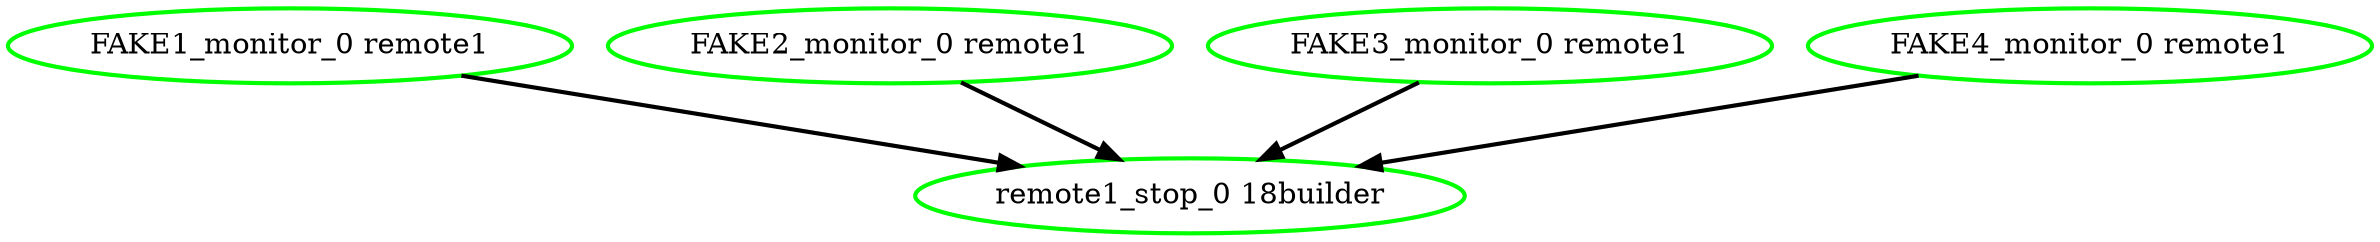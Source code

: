 digraph "g" {
"FAKE1_monitor_0 remote1" -> "remote1_stop_0 18builder" [ style = bold]
"FAKE1_monitor_0 remote1" [ style=bold color="green" fontcolor="black"]
"FAKE2_monitor_0 remote1" -> "remote1_stop_0 18builder" [ style = bold]
"FAKE2_monitor_0 remote1" [ style=bold color="green" fontcolor="black"]
"FAKE3_monitor_0 remote1" -> "remote1_stop_0 18builder" [ style = bold]
"FAKE3_monitor_0 remote1" [ style=bold color="green" fontcolor="black"]
"FAKE4_monitor_0 remote1" -> "remote1_stop_0 18builder" [ style = bold]
"FAKE4_monitor_0 remote1" [ style=bold color="green" fontcolor="black"]
"remote1_stop_0 18builder" [ style=bold color="green" fontcolor="black"]
}
